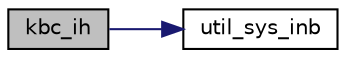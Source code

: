digraph "kbc_ih"
{
 // LATEX_PDF_SIZE
  edge [fontname="Helvetica",fontsize="10",labelfontname="Helvetica",labelfontsize="10"];
  node [fontname="Helvetica",fontsize="10",shape=record];
  rankdir="LR";
  Node1 [label="kbc_ih",height=0.2,width=0.4,color="black", fillcolor="grey75", style="filled", fontcolor="black",tooltip=" "];
  Node1 -> Node2 [color="midnightblue",fontsize="10",style="solid",fontname="Helvetica"];
  Node2 [label="util_sys_inb",height=0.2,width=0.4,color="black", fillcolor="white", style="filled",URL="$utils_8c.html#a79a031a8611f5b2d6afa4158e92b0fb4",tooltip="sys_inb wrapper"];
}
